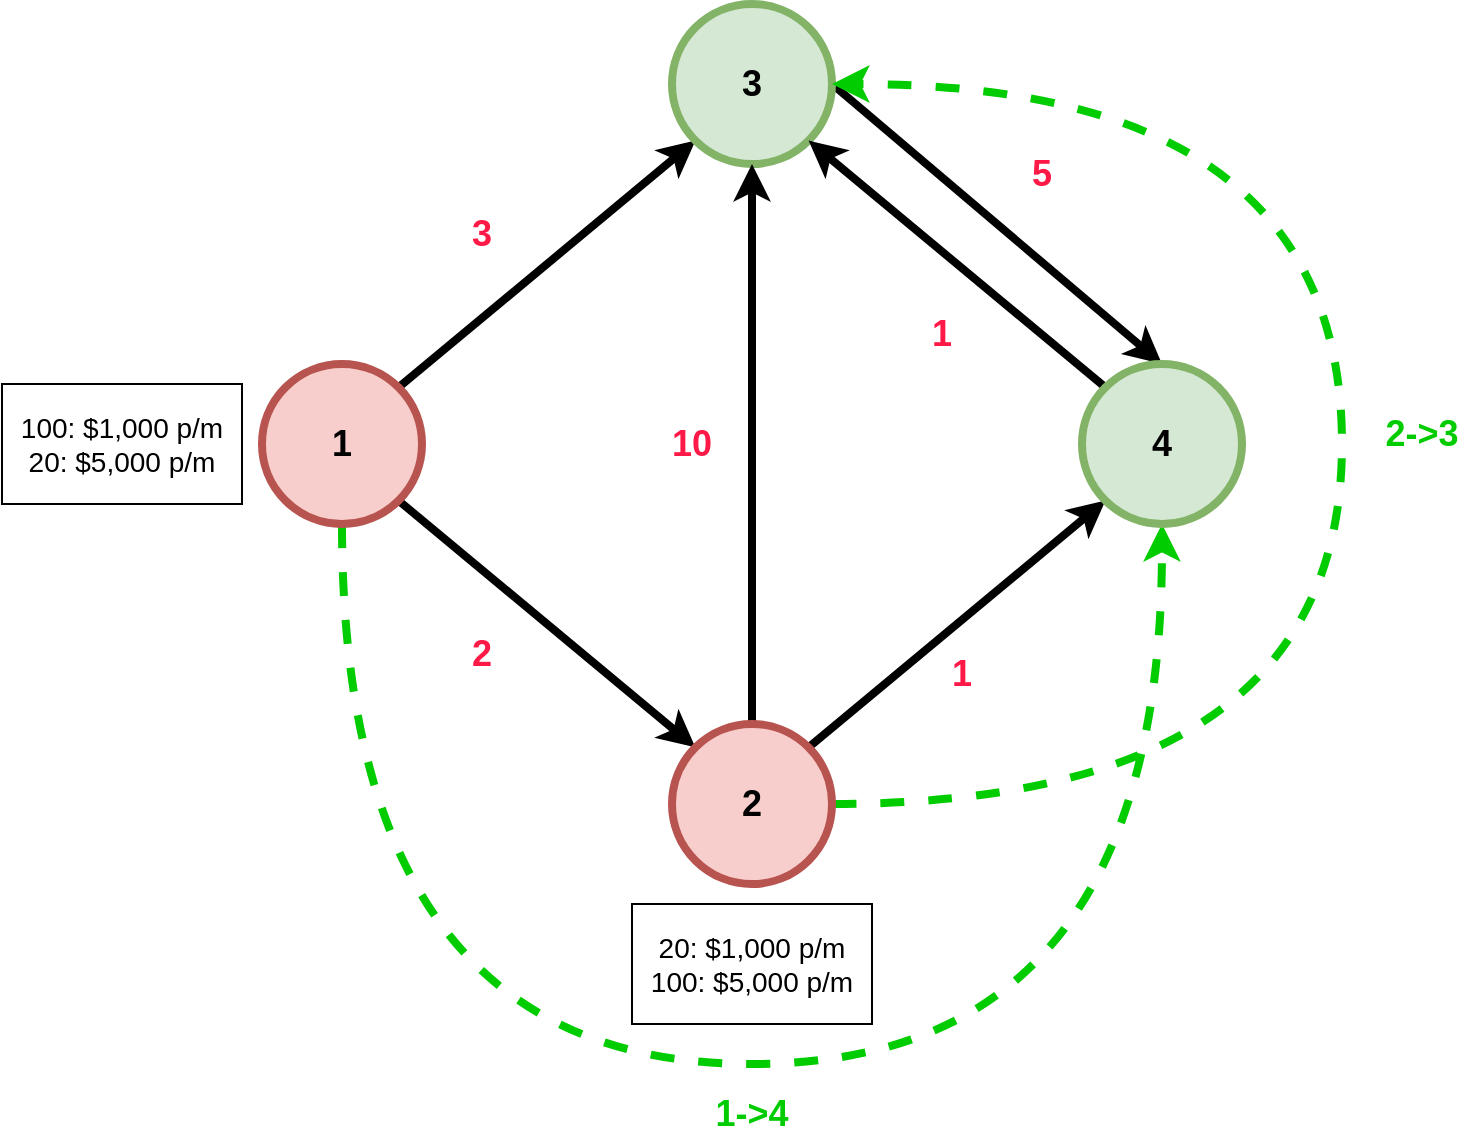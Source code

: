 <mxfile version="22.1.5" type="device">
  <diagram name="Page-1" id="tZobZ3ZP5NtRP8bg_H2e">
    <mxGraphModel dx="1389" dy="702" grid="1" gridSize="10" guides="1" tooltips="1" connect="1" arrows="1" fold="1" page="1" pageScale="1" pageWidth="850" pageHeight="1100" math="0" shadow="0">
      <root>
        <mxCell id="0" />
        <mxCell id="1" parent="0" />
        <mxCell id="sej1MQHYsESvAXhQvOe9-5" style="rounded=0;orthogonalLoop=1;jettySize=auto;html=1;exitX=1;exitY=0;exitDx=0;exitDy=0;entryX=0;entryY=1;entryDx=0;entryDy=0;strokeWidth=4;" edge="1" parent="1" source="sej1MQHYsESvAXhQvOe9-2" target="sej1MQHYsESvAXhQvOe9-3">
          <mxGeometry relative="1" as="geometry" />
        </mxCell>
        <mxCell id="sej1MQHYsESvAXhQvOe9-6" style="rounded=0;orthogonalLoop=1;jettySize=auto;html=1;exitX=1;exitY=1;exitDx=0;exitDy=0;entryX=0;entryY=0;entryDx=0;entryDy=0;strokeWidth=4;" edge="1" parent="1" source="sej1MQHYsESvAXhQvOe9-2" target="sej1MQHYsESvAXhQvOe9-4">
          <mxGeometry relative="1" as="geometry" />
        </mxCell>
        <mxCell id="sej1MQHYsESvAXhQvOe9-19" style="edgeStyle=orthogonalEdgeStyle;rounded=0;orthogonalLoop=1;jettySize=auto;html=1;exitX=0.5;exitY=1;exitDx=0;exitDy=0;entryX=0.5;entryY=1;entryDx=0;entryDy=0;curved=1;dashed=1;strokeWidth=4;strokeColor=#00CC00;" edge="1" parent="1" source="sej1MQHYsESvAXhQvOe9-2" target="sej1MQHYsESvAXhQvOe9-7">
          <mxGeometry relative="1" as="geometry">
            <Array as="points">
              <mxPoint x="220" y="640" />
              <mxPoint x="630" y="640" />
            </Array>
          </mxGeometry>
        </mxCell>
        <mxCell id="sej1MQHYsESvAXhQvOe9-2" value="&lt;span style=&quot;font-size: 18px;&quot;&gt;&lt;b&gt;1&lt;br&gt;&lt;/b&gt;&lt;/span&gt;" style="ellipse;whiteSpace=wrap;html=1;aspect=fixed;strokeWidth=4;fillColor=#f8cecc;strokeColor=#b85450;" vertex="1" parent="1">
          <mxGeometry x="180" y="290" width="80" height="80" as="geometry" />
        </mxCell>
        <mxCell id="sej1MQHYsESvAXhQvOe9-9" style="rounded=0;orthogonalLoop=1;jettySize=auto;html=1;exitX=1;exitY=0.5;exitDx=0;exitDy=0;entryX=0.5;entryY=0;entryDx=0;entryDy=0;strokeWidth=4;" edge="1" parent="1" source="sej1MQHYsESvAXhQvOe9-3" target="sej1MQHYsESvAXhQvOe9-7">
          <mxGeometry relative="1" as="geometry" />
        </mxCell>
        <mxCell id="sej1MQHYsESvAXhQvOe9-3" value="3" style="ellipse;whiteSpace=wrap;html=1;aspect=fixed;fontSize=18;fontStyle=1;strokeWidth=4;fillColor=#d5e8d4;strokeColor=#82b366;" vertex="1" parent="1">
          <mxGeometry x="385" y="110" width="80" height="80" as="geometry" />
        </mxCell>
        <mxCell id="sej1MQHYsESvAXhQvOe9-8" style="rounded=0;orthogonalLoop=1;jettySize=auto;html=1;exitX=1;exitY=0;exitDx=0;exitDy=0;entryX=0;entryY=1;entryDx=0;entryDy=0;strokeWidth=4;" edge="1" parent="1" source="sej1MQHYsESvAXhQvOe9-4" target="sej1MQHYsESvAXhQvOe9-7">
          <mxGeometry relative="1" as="geometry" />
        </mxCell>
        <mxCell id="sej1MQHYsESvAXhQvOe9-10" style="edgeStyle=orthogonalEdgeStyle;rounded=0;orthogonalLoop=1;jettySize=auto;html=1;exitX=0.5;exitY=0;exitDx=0;exitDy=0;strokeWidth=4;" edge="1" parent="1" source="sej1MQHYsESvAXhQvOe9-4" target="sej1MQHYsESvAXhQvOe9-3">
          <mxGeometry relative="1" as="geometry" />
        </mxCell>
        <mxCell id="sej1MQHYsESvAXhQvOe9-20" style="edgeStyle=orthogonalEdgeStyle;rounded=0;orthogonalLoop=1;jettySize=auto;html=1;exitX=1;exitY=0.5;exitDx=0;exitDy=0;entryX=1;entryY=0.5;entryDx=0;entryDy=0;strokeColor=#00CC00;strokeWidth=4;curved=1;dashed=1;" edge="1" parent="1" source="sej1MQHYsESvAXhQvOe9-4" target="sej1MQHYsESvAXhQvOe9-3">
          <mxGeometry relative="1" as="geometry">
            <Array as="points">
              <mxPoint x="720" y="510" />
              <mxPoint x="720" y="150" />
            </Array>
          </mxGeometry>
        </mxCell>
        <mxCell id="sej1MQHYsESvAXhQvOe9-4" value="2" style="ellipse;whiteSpace=wrap;html=1;aspect=fixed;fontSize=18;fontStyle=1;strokeWidth=4;fillColor=#f8cecc;strokeColor=#b85450;" vertex="1" parent="1">
          <mxGeometry x="385" y="470" width="80" height="80" as="geometry" />
        </mxCell>
        <mxCell id="sej1MQHYsESvAXhQvOe9-12" style="rounded=0;orthogonalLoop=1;jettySize=auto;html=1;exitX=0;exitY=0;exitDx=0;exitDy=0;entryX=1;entryY=1;entryDx=0;entryDy=0;strokeWidth=4;" edge="1" parent="1" source="sej1MQHYsESvAXhQvOe9-7" target="sej1MQHYsESvAXhQvOe9-3">
          <mxGeometry relative="1" as="geometry" />
        </mxCell>
        <mxCell id="sej1MQHYsESvAXhQvOe9-7" value="4" style="ellipse;whiteSpace=wrap;html=1;aspect=fixed;fontSize=18;fontStyle=1;strokeWidth=4;fillColor=#d5e8d4;strokeColor=#82b366;" vertex="1" parent="1">
          <mxGeometry x="590" y="290" width="80" height="80" as="geometry" />
        </mxCell>
        <mxCell id="sej1MQHYsESvAXhQvOe9-13" value="3" style="text;html=1;strokeColor=none;fillColor=none;align=center;verticalAlign=middle;whiteSpace=wrap;rounded=0;fontStyle=1;fontSize=18;fontColor=#FF1947;" vertex="1" parent="1">
          <mxGeometry x="260" y="210" width="60" height="30" as="geometry" />
        </mxCell>
        <mxCell id="sej1MQHYsESvAXhQvOe9-14" value="5" style="text;html=1;strokeColor=none;fillColor=none;align=center;verticalAlign=middle;whiteSpace=wrap;rounded=0;fontStyle=1;fontSize=18;fontColor=#FF1947;" vertex="1" parent="1">
          <mxGeometry x="540" y="180" width="60" height="30" as="geometry" />
        </mxCell>
        <mxCell id="sej1MQHYsESvAXhQvOe9-15" value="1" style="text;html=1;strokeColor=none;fillColor=none;align=center;verticalAlign=middle;whiteSpace=wrap;rounded=0;fontStyle=1;fontSize=18;fontColor=#FF1947;" vertex="1" parent="1">
          <mxGeometry x="500" y="430" width="60" height="30" as="geometry" />
        </mxCell>
        <mxCell id="sej1MQHYsESvAXhQvOe9-16" value="2" style="text;html=1;strokeColor=none;fillColor=none;align=center;verticalAlign=middle;whiteSpace=wrap;rounded=0;fontStyle=1;fontSize=18;fontColor=#FF1947;" vertex="1" parent="1">
          <mxGeometry x="260" y="420" width="60" height="30" as="geometry" />
        </mxCell>
        <mxCell id="sej1MQHYsESvAXhQvOe9-17" value="1" style="text;html=1;strokeColor=none;fillColor=none;align=center;verticalAlign=middle;whiteSpace=wrap;rounded=0;fontStyle=1;fontSize=18;fontColor=#FF1947;" vertex="1" parent="1">
          <mxGeometry x="490" y="260" width="60" height="30" as="geometry" />
        </mxCell>
        <mxCell id="sej1MQHYsESvAXhQvOe9-18" value="10" style="text;html=1;strokeColor=none;fillColor=none;align=center;verticalAlign=middle;whiteSpace=wrap;rounded=0;fontStyle=1;fontSize=18;fontColor=#FF1947;" vertex="1" parent="1">
          <mxGeometry x="365" y="315" width="60" height="30" as="geometry" />
        </mxCell>
        <mxCell id="sej1MQHYsESvAXhQvOe9-21" value="&lt;font color=&quot;#00cc00&quot;&gt;1-&amp;gt;4&lt;/font&gt;" style="text;html=1;strokeColor=none;fillColor=none;align=center;verticalAlign=middle;whiteSpace=wrap;rounded=0;fontStyle=1;fontSize=18;fontColor=#FF1947;" vertex="1" parent="1">
          <mxGeometry x="395" y="650" width="60" height="30" as="geometry" />
        </mxCell>
        <mxCell id="sej1MQHYsESvAXhQvOe9-22" value="&lt;font color=&quot;#00cc00&quot;&gt;2-&amp;gt;3&lt;/font&gt;" style="text;html=1;strokeColor=none;fillColor=none;align=center;verticalAlign=middle;whiteSpace=wrap;rounded=0;fontStyle=1;fontSize=18;fontColor=#FF1947;" vertex="1" parent="1">
          <mxGeometry x="730" y="310" width="60" height="30" as="geometry" />
        </mxCell>
        <mxCell id="sej1MQHYsESvAXhQvOe9-23" value="100: $1,000 p/m&lt;br style=&quot;font-size: 14px;&quot;&gt;20: $5,000 p/m" style="rounded=0;whiteSpace=wrap;html=1;fontSize=14;fontStyle=0" vertex="1" parent="1">
          <mxGeometry x="50" y="300" width="120" height="60" as="geometry" />
        </mxCell>
        <mxCell id="sej1MQHYsESvAXhQvOe9-24" value="20: $1,000 p/m&lt;br&gt;100: $5,000 p/m" style="rounded=0;whiteSpace=wrap;html=1;fontSize=14;fontStyle=0" vertex="1" parent="1">
          <mxGeometry x="365" y="560" width="120" height="60" as="geometry" />
        </mxCell>
      </root>
    </mxGraphModel>
  </diagram>
</mxfile>
